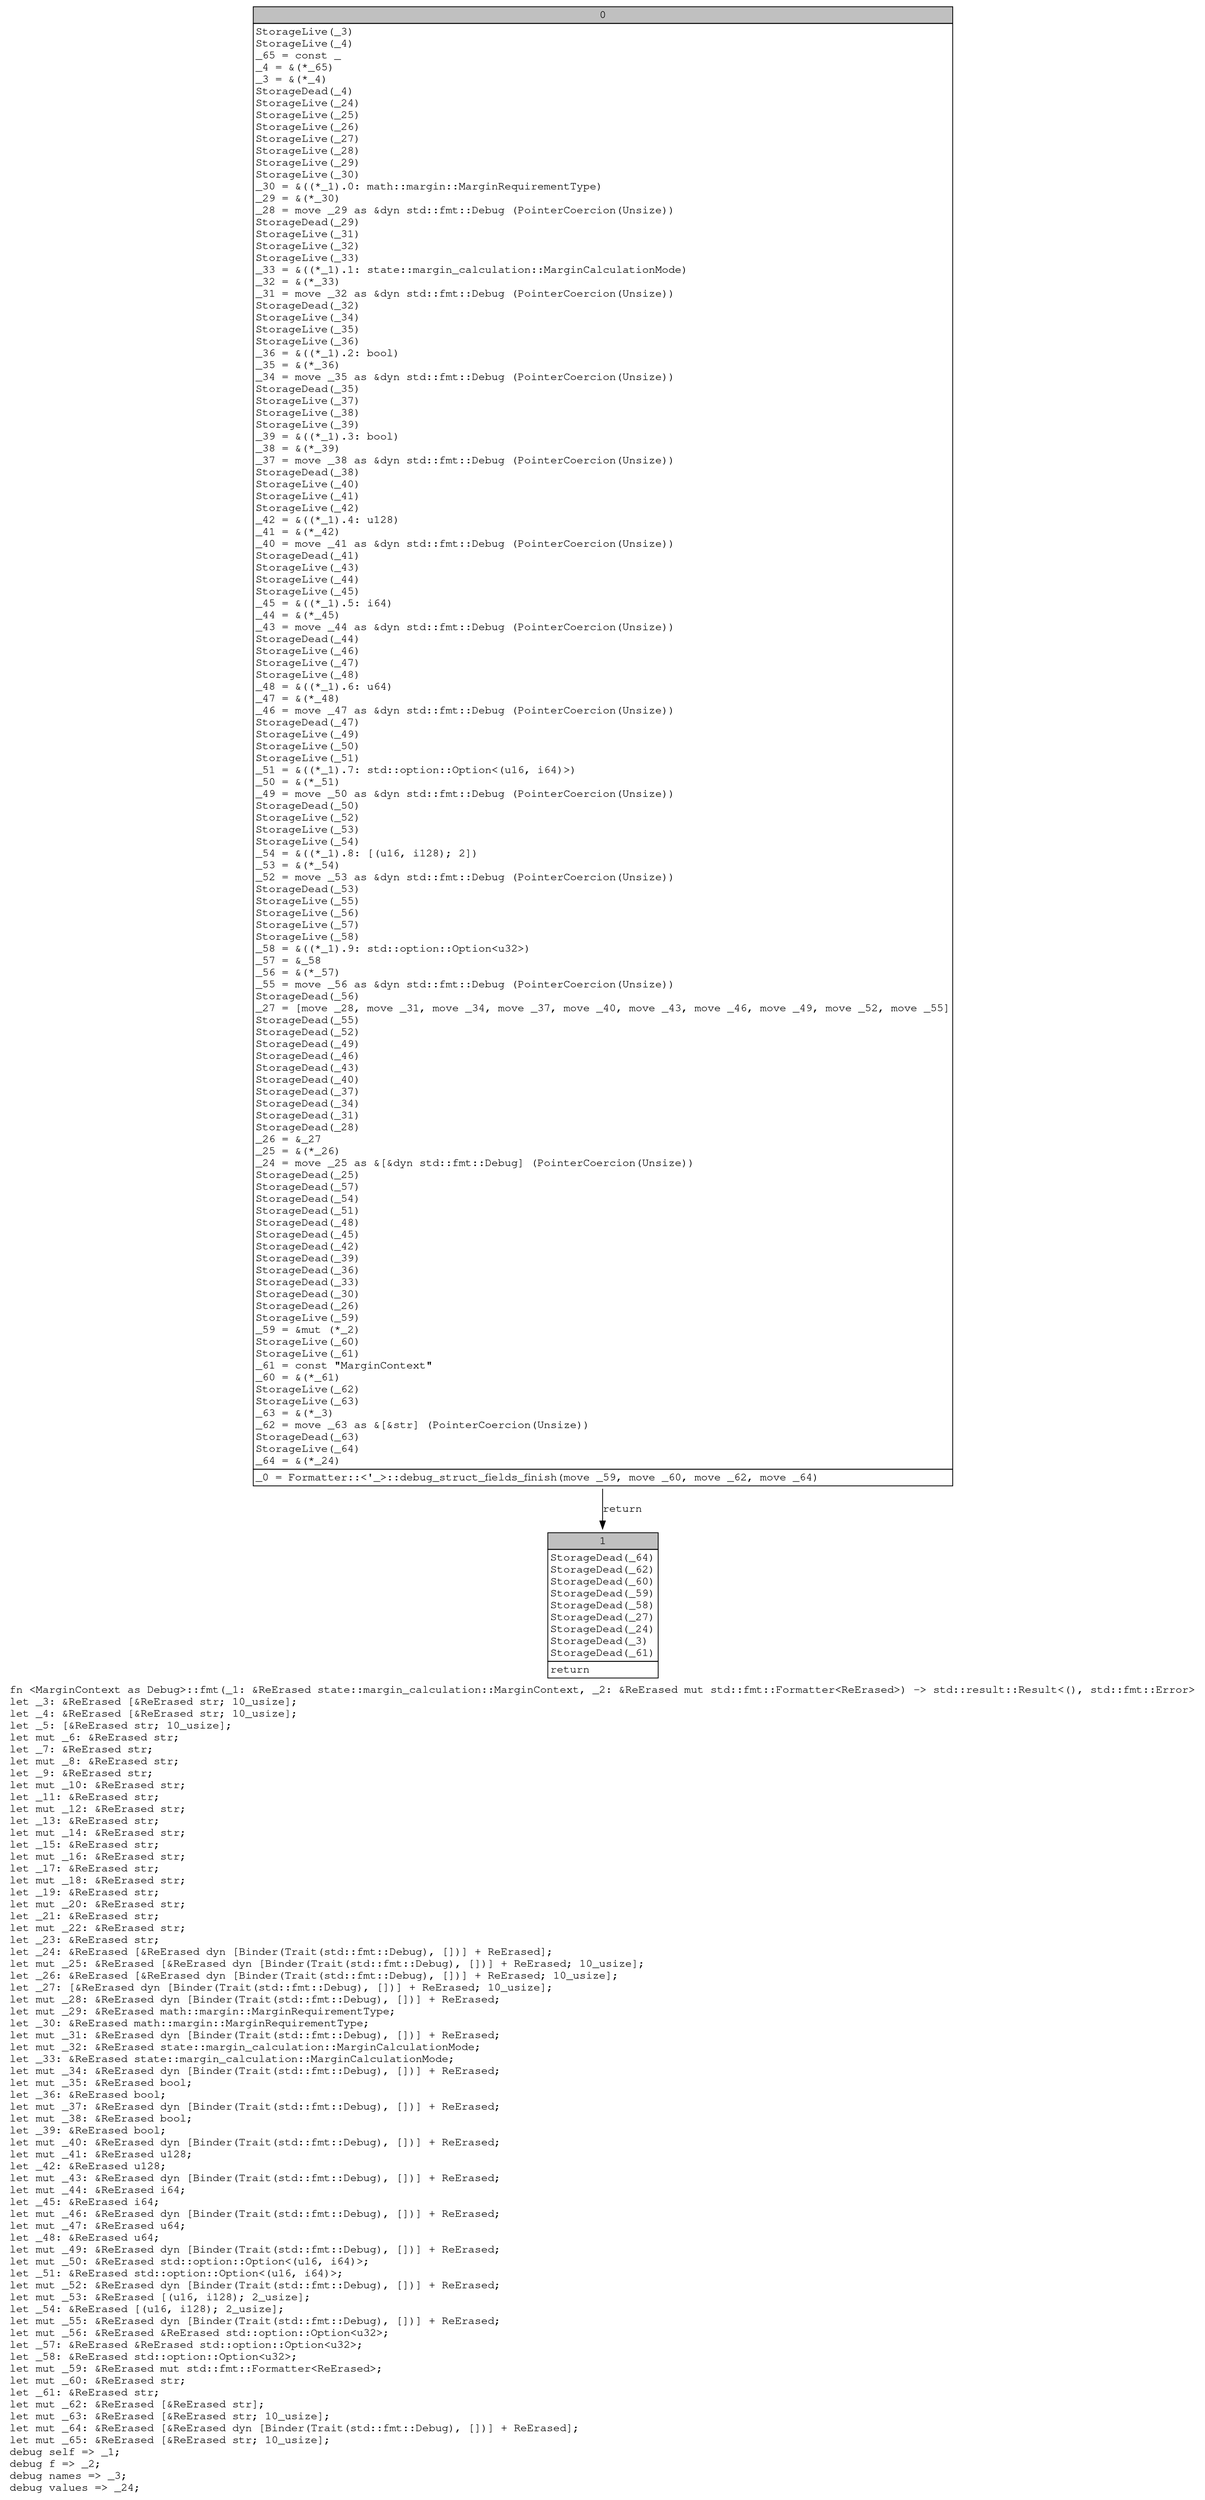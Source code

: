 digraph Mir_0_16586 {
    graph [fontname="Courier, monospace"];
    node [fontname="Courier, monospace"];
    edge [fontname="Courier, monospace"];
    label=<fn &lt;MarginContext as Debug&gt;::fmt(_1: &amp;ReErased state::margin_calculation::MarginContext, _2: &amp;ReErased mut std::fmt::Formatter&lt;ReErased&gt;) -&gt; std::result::Result&lt;(), std::fmt::Error&gt;<br align="left"/>let _3: &amp;ReErased [&amp;ReErased str; 10_usize];<br align="left"/>let _4: &amp;ReErased [&amp;ReErased str; 10_usize];<br align="left"/>let _5: [&amp;ReErased str; 10_usize];<br align="left"/>let mut _6: &amp;ReErased str;<br align="left"/>let _7: &amp;ReErased str;<br align="left"/>let mut _8: &amp;ReErased str;<br align="left"/>let _9: &amp;ReErased str;<br align="left"/>let mut _10: &amp;ReErased str;<br align="left"/>let _11: &amp;ReErased str;<br align="left"/>let mut _12: &amp;ReErased str;<br align="left"/>let _13: &amp;ReErased str;<br align="left"/>let mut _14: &amp;ReErased str;<br align="left"/>let _15: &amp;ReErased str;<br align="left"/>let mut _16: &amp;ReErased str;<br align="left"/>let _17: &amp;ReErased str;<br align="left"/>let mut _18: &amp;ReErased str;<br align="left"/>let _19: &amp;ReErased str;<br align="left"/>let mut _20: &amp;ReErased str;<br align="left"/>let _21: &amp;ReErased str;<br align="left"/>let mut _22: &amp;ReErased str;<br align="left"/>let _23: &amp;ReErased str;<br align="left"/>let _24: &amp;ReErased [&amp;ReErased dyn [Binder(Trait(std::fmt::Debug), [])] + ReErased];<br align="left"/>let mut _25: &amp;ReErased [&amp;ReErased dyn [Binder(Trait(std::fmt::Debug), [])] + ReErased; 10_usize];<br align="left"/>let _26: &amp;ReErased [&amp;ReErased dyn [Binder(Trait(std::fmt::Debug), [])] + ReErased; 10_usize];<br align="left"/>let _27: [&amp;ReErased dyn [Binder(Trait(std::fmt::Debug), [])] + ReErased; 10_usize];<br align="left"/>let mut _28: &amp;ReErased dyn [Binder(Trait(std::fmt::Debug), [])] + ReErased;<br align="left"/>let mut _29: &amp;ReErased math::margin::MarginRequirementType;<br align="left"/>let _30: &amp;ReErased math::margin::MarginRequirementType;<br align="left"/>let mut _31: &amp;ReErased dyn [Binder(Trait(std::fmt::Debug), [])] + ReErased;<br align="left"/>let mut _32: &amp;ReErased state::margin_calculation::MarginCalculationMode;<br align="left"/>let _33: &amp;ReErased state::margin_calculation::MarginCalculationMode;<br align="left"/>let mut _34: &amp;ReErased dyn [Binder(Trait(std::fmt::Debug), [])] + ReErased;<br align="left"/>let mut _35: &amp;ReErased bool;<br align="left"/>let _36: &amp;ReErased bool;<br align="left"/>let mut _37: &amp;ReErased dyn [Binder(Trait(std::fmt::Debug), [])] + ReErased;<br align="left"/>let mut _38: &amp;ReErased bool;<br align="left"/>let _39: &amp;ReErased bool;<br align="left"/>let mut _40: &amp;ReErased dyn [Binder(Trait(std::fmt::Debug), [])] + ReErased;<br align="left"/>let mut _41: &amp;ReErased u128;<br align="left"/>let _42: &amp;ReErased u128;<br align="left"/>let mut _43: &amp;ReErased dyn [Binder(Trait(std::fmt::Debug), [])] + ReErased;<br align="left"/>let mut _44: &amp;ReErased i64;<br align="left"/>let _45: &amp;ReErased i64;<br align="left"/>let mut _46: &amp;ReErased dyn [Binder(Trait(std::fmt::Debug), [])] + ReErased;<br align="left"/>let mut _47: &amp;ReErased u64;<br align="left"/>let _48: &amp;ReErased u64;<br align="left"/>let mut _49: &amp;ReErased dyn [Binder(Trait(std::fmt::Debug), [])] + ReErased;<br align="left"/>let mut _50: &amp;ReErased std::option::Option&lt;(u16, i64)&gt;;<br align="left"/>let _51: &amp;ReErased std::option::Option&lt;(u16, i64)&gt;;<br align="left"/>let mut _52: &amp;ReErased dyn [Binder(Trait(std::fmt::Debug), [])] + ReErased;<br align="left"/>let mut _53: &amp;ReErased [(u16, i128); 2_usize];<br align="left"/>let _54: &amp;ReErased [(u16, i128); 2_usize];<br align="left"/>let mut _55: &amp;ReErased dyn [Binder(Trait(std::fmt::Debug), [])] + ReErased;<br align="left"/>let mut _56: &amp;ReErased &amp;ReErased std::option::Option&lt;u32&gt;;<br align="left"/>let _57: &amp;ReErased &amp;ReErased std::option::Option&lt;u32&gt;;<br align="left"/>let _58: &amp;ReErased std::option::Option&lt;u32&gt;;<br align="left"/>let mut _59: &amp;ReErased mut std::fmt::Formatter&lt;ReErased&gt;;<br align="left"/>let mut _60: &amp;ReErased str;<br align="left"/>let _61: &amp;ReErased str;<br align="left"/>let mut _62: &amp;ReErased [&amp;ReErased str];<br align="left"/>let mut _63: &amp;ReErased [&amp;ReErased str; 10_usize];<br align="left"/>let mut _64: &amp;ReErased [&amp;ReErased dyn [Binder(Trait(std::fmt::Debug), [])] + ReErased];<br align="left"/>let mut _65: &amp;ReErased [&amp;ReErased str; 10_usize];<br align="left"/>debug self =&gt; _1;<br align="left"/>debug f =&gt; _2;<br align="left"/>debug names =&gt; _3;<br align="left"/>debug values =&gt; _24;<br align="left"/>>;
    bb0__0_16586 [shape="none", label=<<table border="0" cellborder="1" cellspacing="0"><tr><td bgcolor="gray" align="center" colspan="1">0</td></tr><tr><td align="left" balign="left">StorageLive(_3)<br/>StorageLive(_4)<br/>_65 = const _<br/>_4 = &amp;(*_65)<br/>_3 = &amp;(*_4)<br/>StorageDead(_4)<br/>StorageLive(_24)<br/>StorageLive(_25)<br/>StorageLive(_26)<br/>StorageLive(_27)<br/>StorageLive(_28)<br/>StorageLive(_29)<br/>StorageLive(_30)<br/>_30 = &amp;((*_1).0: math::margin::MarginRequirementType)<br/>_29 = &amp;(*_30)<br/>_28 = move _29 as &amp;dyn std::fmt::Debug (PointerCoercion(Unsize))<br/>StorageDead(_29)<br/>StorageLive(_31)<br/>StorageLive(_32)<br/>StorageLive(_33)<br/>_33 = &amp;((*_1).1: state::margin_calculation::MarginCalculationMode)<br/>_32 = &amp;(*_33)<br/>_31 = move _32 as &amp;dyn std::fmt::Debug (PointerCoercion(Unsize))<br/>StorageDead(_32)<br/>StorageLive(_34)<br/>StorageLive(_35)<br/>StorageLive(_36)<br/>_36 = &amp;((*_1).2: bool)<br/>_35 = &amp;(*_36)<br/>_34 = move _35 as &amp;dyn std::fmt::Debug (PointerCoercion(Unsize))<br/>StorageDead(_35)<br/>StorageLive(_37)<br/>StorageLive(_38)<br/>StorageLive(_39)<br/>_39 = &amp;((*_1).3: bool)<br/>_38 = &amp;(*_39)<br/>_37 = move _38 as &amp;dyn std::fmt::Debug (PointerCoercion(Unsize))<br/>StorageDead(_38)<br/>StorageLive(_40)<br/>StorageLive(_41)<br/>StorageLive(_42)<br/>_42 = &amp;((*_1).4: u128)<br/>_41 = &amp;(*_42)<br/>_40 = move _41 as &amp;dyn std::fmt::Debug (PointerCoercion(Unsize))<br/>StorageDead(_41)<br/>StorageLive(_43)<br/>StorageLive(_44)<br/>StorageLive(_45)<br/>_45 = &amp;((*_1).5: i64)<br/>_44 = &amp;(*_45)<br/>_43 = move _44 as &amp;dyn std::fmt::Debug (PointerCoercion(Unsize))<br/>StorageDead(_44)<br/>StorageLive(_46)<br/>StorageLive(_47)<br/>StorageLive(_48)<br/>_48 = &amp;((*_1).6: u64)<br/>_47 = &amp;(*_48)<br/>_46 = move _47 as &amp;dyn std::fmt::Debug (PointerCoercion(Unsize))<br/>StorageDead(_47)<br/>StorageLive(_49)<br/>StorageLive(_50)<br/>StorageLive(_51)<br/>_51 = &amp;((*_1).7: std::option::Option&lt;(u16, i64)&gt;)<br/>_50 = &amp;(*_51)<br/>_49 = move _50 as &amp;dyn std::fmt::Debug (PointerCoercion(Unsize))<br/>StorageDead(_50)<br/>StorageLive(_52)<br/>StorageLive(_53)<br/>StorageLive(_54)<br/>_54 = &amp;((*_1).8: [(u16, i128); 2])<br/>_53 = &amp;(*_54)<br/>_52 = move _53 as &amp;dyn std::fmt::Debug (PointerCoercion(Unsize))<br/>StorageDead(_53)<br/>StorageLive(_55)<br/>StorageLive(_56)<br/>StorageLive(_57)<br/>StorageLive(_58)<br/>_58 = &amp;((*_1).9: std::option::Option&lt;u32&gt;)<br/>_57 = &amp;_58<br/>_56 = &amp;(*_57)<br/>_55 = move _56 as &amp;dyn std::fmt::Debug (PointerCoercion(Unsize))<br/>StorageDead(_56)<br/>_27 = [move _28, move _31, move _34, move _37, move _40, move _43, move _46, move _49, move _52, move _55]<br/>StorageDead(_55)<br/>StorageDead(_52)<br/>StorageDead(_49)<br/>StorageDead(_46)<br/>StorageDead(_43)<br/>StorageDead(_40)<br/>StorageDead(_37)<br/>StorageDead(_34)<br/>StorageDead(_31)<br/>StorageDead(_28)<br/>_26 = &amp;_27<br/>_25 = &amp;(*_26)<br/>_24 = move _25 as &amp;[&amp;dyn std::fmt::Debug] (PointerCoercion(Unsize))<br/>StorageDead(_25)<br/>StorageDead(_57)<br/>StorageDead(_54)<br/>StorageDead(_51)<br/>StorageDead(_48)<br/>StorageDead(_45)<br/>StorageDead(_42)<br/>StorageDead(_39)<br/>StorageDead(_36)<br/>StorageDead(_33)<br/>StorageDead(_30)<br/>StorageDead(_26)<br/>StorageLive(_59)<br/>_59 = &amp;mut (*_2)<br/>StorageLive(_60)<br/>StorageLive(_61)<br/>_61 = const &quot;MarginContext&quot;<br/>_60 = &amp;(*_61)<br/>StorageLive(_62)<br/>StorageLive(_63)<br/>_63 = &amp;(*_3)<br/>_62 = move _63 as &amp;[&amp;str] (PointerCoercion(Unsize))<br/>StorageDead(_63)<br/>StorageLive(_64)<br/>_64 = &amp;(*_24)<br/></td></tr><tr><td align="left">_0 = Formatter::&lt;'_&gt;::debug_struct_fields_finish(move _59, move _60, move _62, move _64)</td></tr></table>>];
    bb1__0_16586 [shape="none", label=<<table border="0" cellborder="1" cellspacing="0"><tr><td bgcolor="gray" align="center" colspan="1">1</td></tr><tr><td align="left" balign="left">StorageDead(_64)<br/>StorageDead(_62)<br/>StorageDead(_60)<br/>StorageDead(_59)<br/>StorageDead(_58)<br/>StorageDead(_27)<br/>StorageDead(_24)<br/>StorageDead(_3)<br/>StorageDead(_61)<br/></td></tr><tr><td align="left">return</td></tr></table>>];
    bb0__0_16586 -> bb1__0_16586 [label="return"];
}
